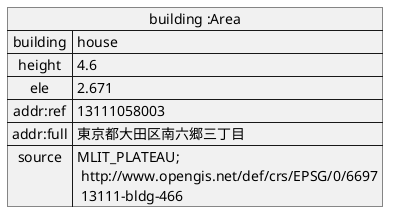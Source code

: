 @startuml
map "building :Area" as building {
 building => house
 height => 4.6
 ele => 2.671
 addr:ref => 13111058003
 addr:full => 東京都大田区南六郷三丁目
 source => MLIT_PLATEAU;\n http://www.opengis.net/def/crs/EPSG/0/6697\n 13111-bldg-466
}
@enduml